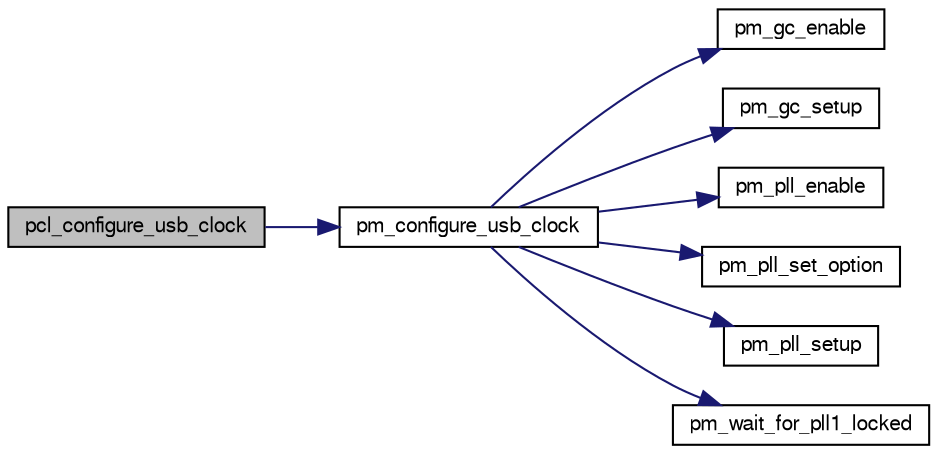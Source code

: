 digraph G
{
  edge [fontname="FreeSans",fontsize="10",labelfontname="FreeSans",labelfontsize="10"];
  node [fontname="FreeSans",fontsize="10",shape=record];
  rankdir=LR;
  Node1 [label="pcl_configure_usb_clock",height=0.2,width=0.4,color="black", fillcolor="grey75", style="filled" fontcolor="black"];
  Node1 -> Node2 [color="midnightblue",fontsize="10",style="solid",fontname="FreeSans"];
  Node2 [label="pm_configure_usb_clock",height=0.2,width=0.4,color="black", fillcolor="white", style="filled",URL="$group__group__avr32__drivers__pm.html#gaa1f5e47c6b1cc25f3918a01ebc7b8c51",tooltip="Automatically configure the USB clock."];
  Node2 -> Node3 [color="midnightblue",fontsize="10",style="solid",fontname="FreeSans"];
  Node3 [label="pm_gc_enable",height=0.2,width=0.4,color="black", fillcolor="white", style="filled",URL="$group__group__avr32__drivers__pm.html#gaf398f0b8b8c3ff5649d3d86d7591f349",tooltip="This function will enable a generic clock."];
  Node2 -> Node4 [color="midnightblue",fontsize="10",style="solid",fontname="FreeSans"];
  Node4 [label="pm_gc_setup",height=0.2,width=0.4,color="black", fillcolor="white", style="filled",URL="$group__group__avr32__drivers__pm.html#ga18f43cfefefcc5ef47b1d6b7318184ea",tooltip="This function will setup a generic clock."];
  Node2 -> Node5 [color="midnightblue",fontsize="10",style="solid",fontname="FreeSans"];
  Node5 [label="pm_pll_enable",height=0.2,width=0.4,color="black", fillcolor="white", style="filled",URL="$group__group__avr32__drivers__pm.html#ga8a475c167a147ef710e63eb7074febc5",tooltip="This function will enable a PLL."];
  Node2 -> Node6 [color="midnightblue",fontsize="10",style="solid",fontname="FreeSans"];
  Node6 [label="pm_pll_set_option",height=0.2,width=0.4,color="black", fillcolor="white", style="filled",URL="$group__group__avr32__drivers__pm.html#gae3c68fa61aae34b1b4e064f2efd19ab8",tooltip="This function will set a PLL option."];
  Node2 -> Node7 [color="midnightblue",fontsize="10",style="solid",fontname="FreeSans"];
  Node7 [label="pm_pll_setup",height=0.2,width=0.4,color="black", fillcolor="white", style="filled",URL="$group__group__avr32__drivers__pm.html#ga356dd97babbdf250ea51ccaa84992cf9",tooltip="This function will setup a PLL."];
  Node2 -> Node8 [color="midnightblue",fontsize="10",style="solid",fontname="FreeSans"];
  Node8 [label="pm_wait_for_pll1_locked",height=0.2,width=0.4,color="black", fillcolor="white", style="filled",URL="$group__group__avr32__drivers__pm.html#ga9ae711c886d0b25bdb52e829975a6d6e",tooltip="This function will wait for PLL1 locked."];
}
